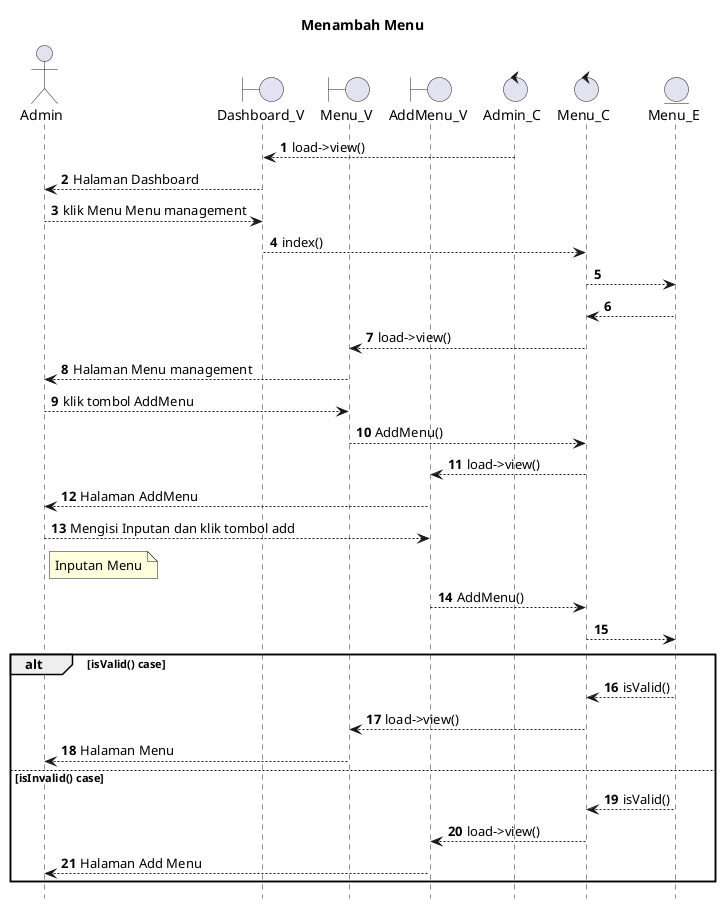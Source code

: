 @startuml

autonumber
hide footbox
title Menambah Menu

Actor Admin
boundary Dashboard_V
boundary Menu_V
boundary AddMenu_V
control Admin_C
control Menu_C
Entity Menu_E

Admin_C --> Dashboard_V: load->view()
Dashboard_V --> Admin: Halaman Dashboard
Admin --> Dashboard_V: klik Menu Menu management
Dashboard_V --> Menu_C: index()
Menu_C --> Menu_E:
    
    Menu_E --> Menu_C:
    Menu_C --> Menu_V: load->view()
    Menu_V --> Admin: Halaman Menu management

Admin --> Menu_V: klik tombol AddMenu
Menu_V --> Menu_C: AddMenu()
Menu_C --> AddMenu_V: load->view()
AddMenu_V --> Admin: Halaman AddMenu

Admin --> AddMenu_V: Mengisi Inputan dan klik tombol add
    note right of Admin
        Inputan Menu
            end note
AddMenu_V --> Menu_C: AddMenu()
Menu_C --> Menu_E:

alt isValid() case
    
    Menu_E --> Menu_C: isValid()
    Menu_C --> Menu_V: load->view()
    Menu_V --> Admin: Halaman Menu

else isInvalid() case
    
    Menu_E --> Menu_C: isValid()
    Menu_C --> AddMenu_V: load->view()
    AddMenu_V --> Admin: Halaman Add Menu

end
@enduml